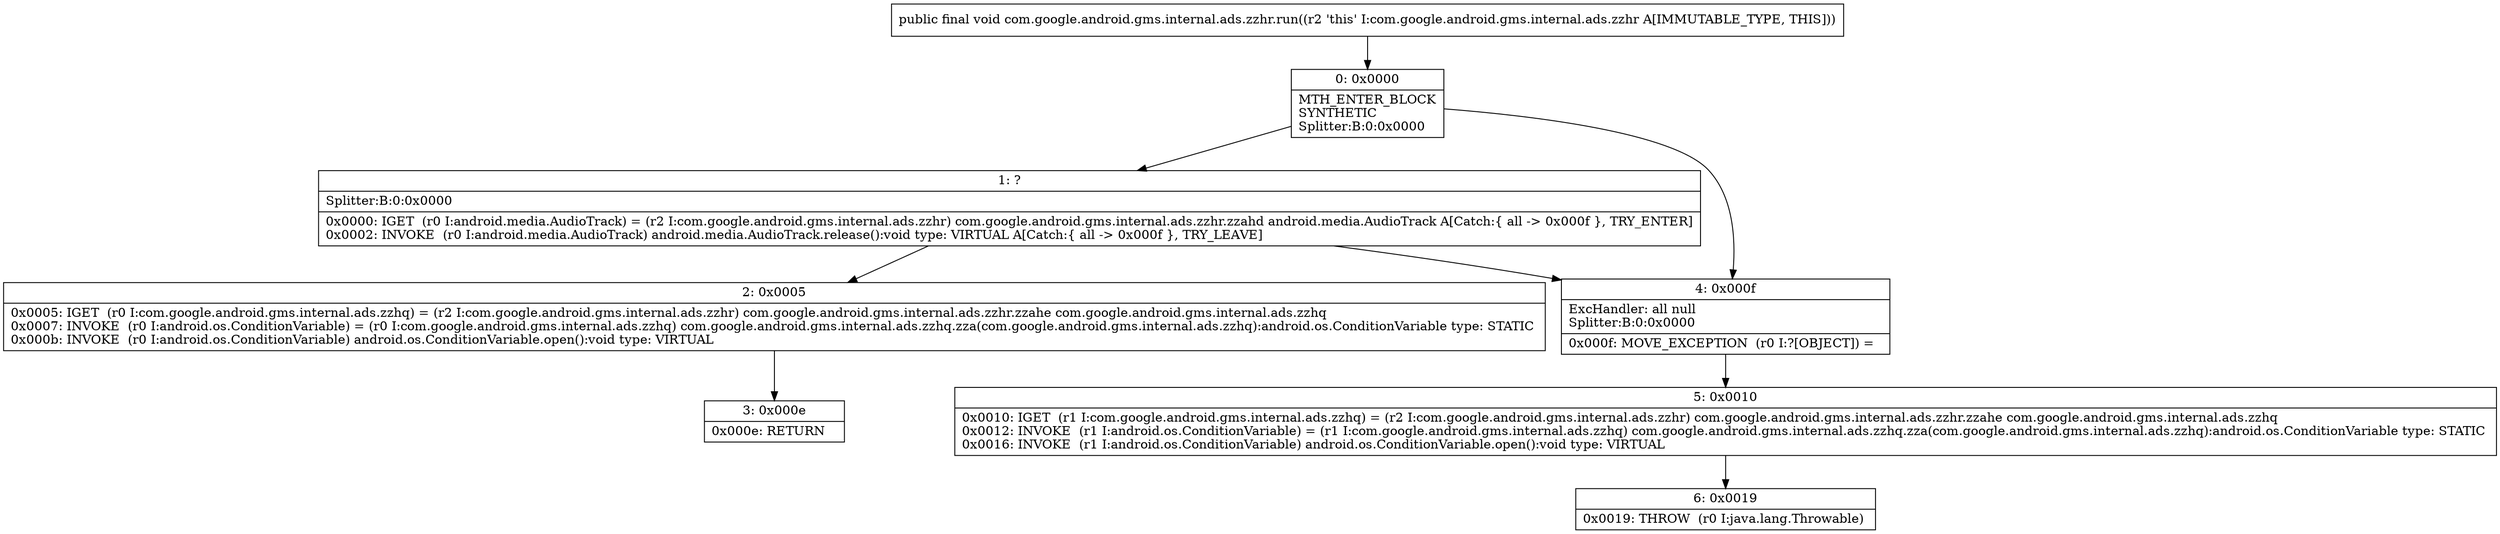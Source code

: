 digraph "CFG forcom.google.android.gms.internal.ads.zzhr.run()V" {
Node_0 [shape=record,label="{0\:\ 0x0000|MTH_ENTER_BLOCK\lSYNTHETIC\lSplitter:B:0:0x0000\l}"];
Node_1 [shape=record,label="{1\:\ ?|Splitter:B:0:0x0000\l|0x0000: IGET  (r0 I:android.media.AudioTrack) = (r2 I:com.google.android.gms.internal.ads.zzhr) com.google.android.gms.internal.ads.zzhr.zzahd android.media.AudioTrack A[Catch:\{ all \-\> 0x000f \}, TRY_ENTER]\l0x0002: INVOKE  (r0 I:android.media.AudioTrack) android.media.AudioTrack.release():void type: VIRTUAL A[Catch:\{ all \-\> 0x000f \}, TRY_LEAVE]\l}"];
Node_2 [shape=record,label="{2\:\ 0x0005|0x0005: IGET  (r0 I:com.google.android.gms.internal.ads.zzhq) = (r2 I:com.google.android.gms.internal.ads.zzhr) com.google.android.gms.internal.ads.zzhr.zzahe com.google.android.gms.internal.ads.zzhq \l0x0007: INVOKE  (r0 I:android.os.ConditionVariable) = (r0 I:com.google.android.gms.internal.ads.zzhq) com.google.android.gms.internal.ads.zzhq.zza(com.google.android.gms.internal.ads.zzhq):android.os.ConditionVariable type: STATIC \l0x000b: INVOKE  (r0 I:android.os.ConditionVariable) android.os.ConditionVariable.open():void type: VIRTUAL \l}"];
Node_3 [shape=record,label="{3\:\ 0x000e|0x000e: RETURN   \l}"];
Node_4 [shape=record,label="{4\:\ 0x000f|ExcHandler: all null\lSplitter:B:0:0x0000\l|0x000f: MOVE_EXCEPTION  (r0 I:?[OBJECT]) =  \l}"];
Node_5 [shape=record,label="{5\:\ 0x0010|0x0010: IGET  (r1 I:com.google.android.gms.internal.ads.zzhq) = (r2 I:com.google.android.gms.internal.ads.zzhr) com.google.android.gms.internal.ads.zzhr.zzahe com.google.android.gms.internal.ads.zzhq \l0x0012: INVOKE  (r1 I:android.os.ConditionVariable) = (r1 I:com.google.android.gms.internal.ads.zzhq) com.google.android.gms.internal.ads.zzhq.zza(com.google.android.gms.internal.ads.zzhq):android.os.ConditionVariable type: STATIC \l0x0016: INVOKE  (r1 I:android.os.ConditionVariable) android.os.ConditionVariable.open():void type: VIRTUAL \l}"];
Node_6 [shape=record,label="{6\:\ 0x0019|0x0019: THROW  (r0 I:java.lang.Throwable) \l}"];
MethodNode[shape=record,label="{public final void com.google.android.gms.internal.ads.zzhr.run((r2 'this' I:com.google.android.gms.internal.ads.zzhr A[IMMUTABLE_TYPE, THIS])) }"];
MethodNode -> Node_0;
Node_0 -> Node_1;
Node_0 -> Node_4;
Node_1 -> Node_2;
Node_1 -> Node_4;
Node_2 -> Node_3;
Node_4 -> Node_5;
Node_5 -> Node_6;
}

